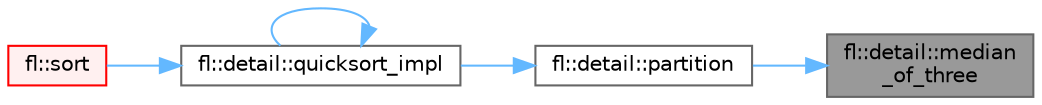 digraph "fl::detail::median_of_three"
{
 // INTERACTIVE_SVG=YES
 // LATEX_PDF_SIZE
  bgcolor="transparent";
  edge [fontname=Helvetica,fontsize=10,labelfontname=Helvetica,labelfontsize=10];
  node [fontname=Helvetica,fontsize=10,shape=box,height=0.2,width=0.4];
  rankdir="RL";
  Node1 [id="Node000001",label="fl::detail::median\l_of_three",height=0.2,width=0.4,color="gray40", fillcolor="grey60", style="filled", fontcolor="black",tooltip=" "];
  Node1 -> Node2 [id="edge1_Node000001_Node000002",dir="back",color="steelblue1",style="solid",tooltip=" "];
  Node2 [id="Node000002",label="fl::detail::partition",height=0.2,width=0.4,color="grey40", fillcolor="white", style="filled",URL="$df/d9e/namespacefl_1_1detail_a6d8de3d811d1929076314c478367d5b2.html#a6d8de3d811d1929076314c478367d5b2",tooltip=" "];
  Node2 -> Node3 [id="edge2_Node000002_Node000003",dir="back",color="steelblue1",style="solid",tooltip=" "];
  Node3 [id="Node000003",label="fl::detail::quicksort_impl",height=0.2,width=0.4,color="grey40", fillcolor="white", style="filled",URL="$df/d9e/namespacefl_1_1detail_aa2f29333b4122deedbbc32b7b0beb67b.html#aa2f29333b4122deedbbc32b7b0beb67b",tooltip=" "];
  Node3 -> Node3 [id="edge3_Node000003_Node000003",dir="back",color="steelblue1",style="solid",tooltip=" "];
  Node3 -> Node4 [id="edge4_Node000003_Node000004",dir="back",color="steelblue1",style="solid",tooltip=" "];
  Node4 [id="Node000004",label="fl::sort",height=0.2,width=0.4,color="red", fillcolor="#FFF0F0", style="filled",URL="$d4/d36/namespacefl_abfdc16d721df0c5970fede0c4e4c04ba.html#abfdc16d721df0c5970fede0c4e4c04ba",tooltip=" "];
}
